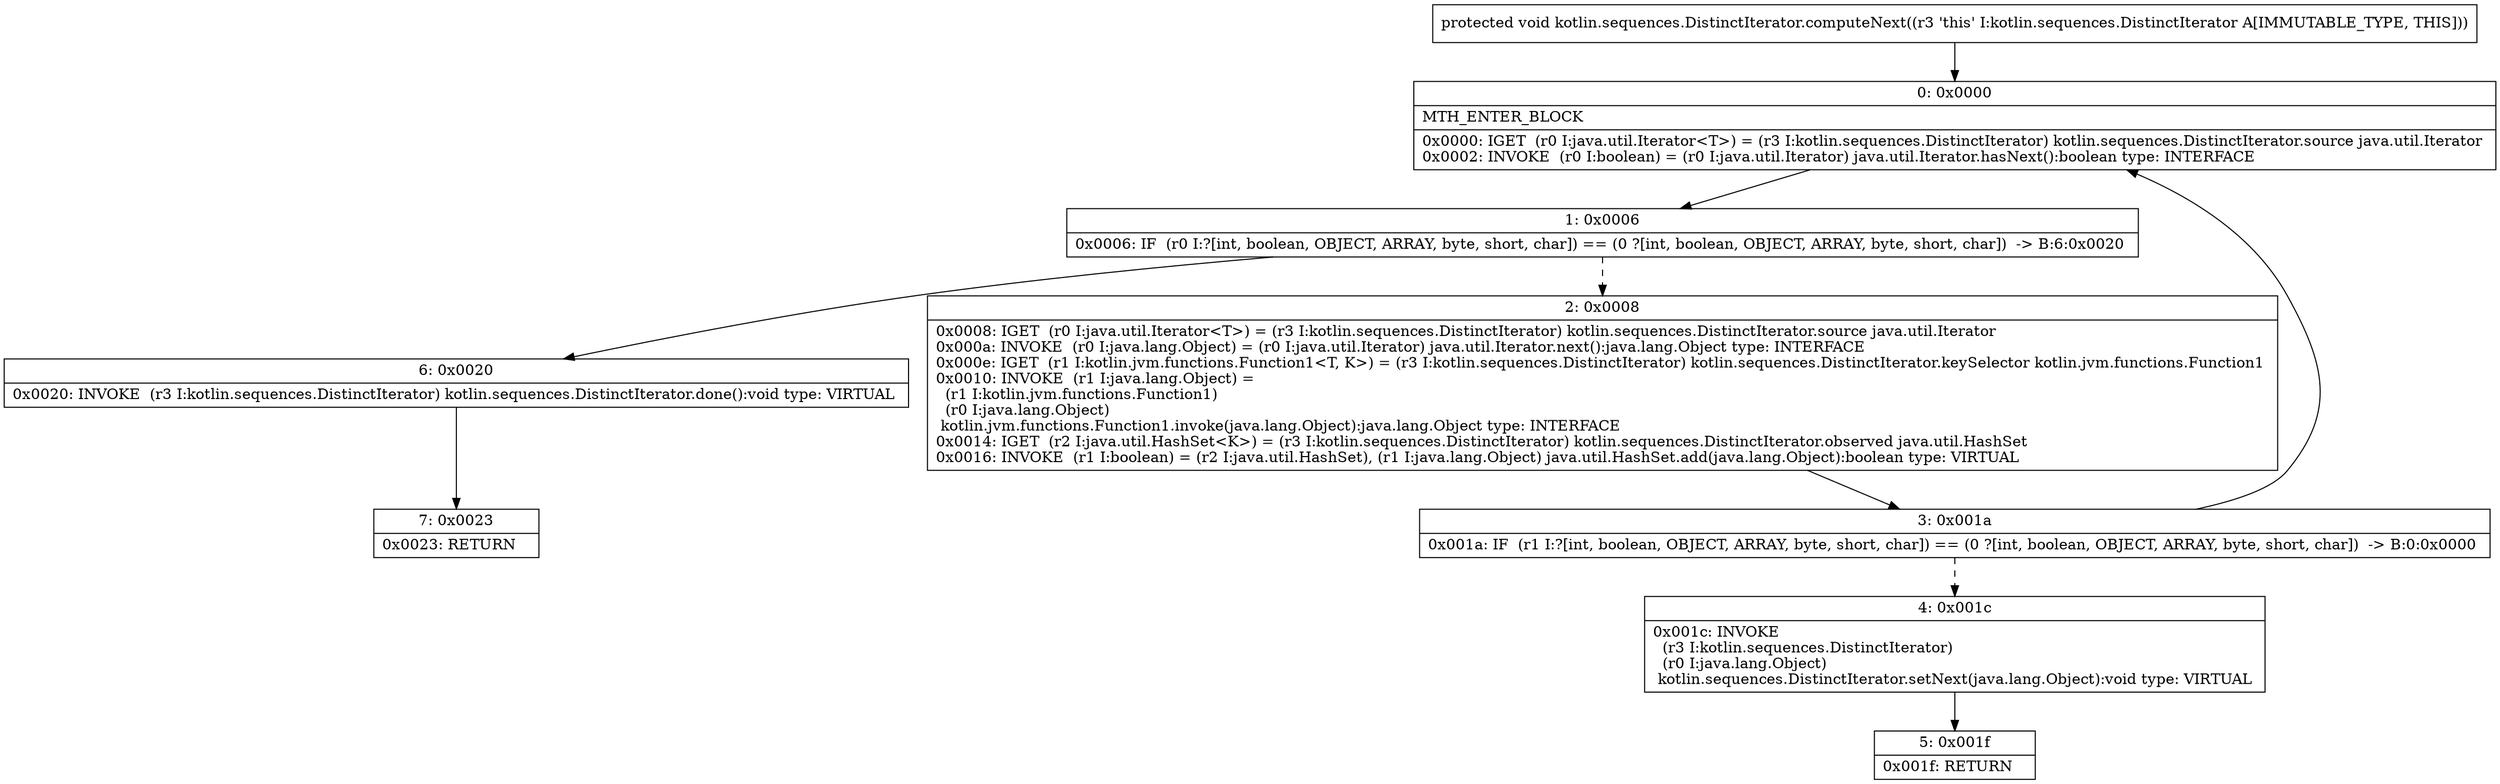 digraph "CFG forkotlin.sequences.DistinctIterator.computeNext()V" {
Node_0 [shape=record,label="{0\:\ 0x0000|MTH_ENTER_BLOCK\l|0x0000: IGET  (r0 I:java.util.Iterator\<T\>) = (r3 I:kotlin.sequences.DistinctIterator) kotlin.sequences.DistinctIterator.source java.util.Iterator \l0x0002: INVOKE  (r0 I:boolean) = (r0 I:java.util.Iterator) java.util.Iterator.hasNext():boolean type: INTERFACE \l}"];
Node_1 [shape=record,label="{1\:\ 0x0006|0x0006: IF  (r0 I:?[int, boolean, OBJECT, ARRAY, byte, short, char]) == (0 ?[int, boolean, OBJECT, ARRAY, byte, short, char])  \-\> B:6:0x0020 \l}"];
Node_2 [shape=record,label="{2\:\ 0x0008|0x0008: IGET  (r0 I:java.util.Iterator\<T\>) = (r3 I:kotlin.sequences.DistinctIterator) kotlin.sequences.DistinctIterator.source java.util.Iterator \l0x000a: INVOKE  (r0 I:java.lang.Object) = (r0 I:java.util.Iterator) java.util.Iterator.next():java.lang.Object type: INTERFACE \l0x000e: IGET  (r1 I:kotlin.jvm.functions.Function1\<T, K\>) = (r3 I:kotlin.sequences.DistinctIterator) kotlin.sequences.DistinctIterator.keySelector kotlin.jvm.functions.Function1 \l0x0010: INVOKE  (r1 I:java.lang.Object) = \l  (r1 I:kotlin.jvm.functions.Function1)\l  (r0 I:java.lang.Object)\l kotlin.jvm.functions.Function1.invoke(java.lang.Object):java.lang.Object type: INTERFACE \l0x0014: IGET  (r2 I:java.util.HashSet\<K\>) = (r3 I:kotlin.sequences.DistinctIterator) kotlin.sequences.DistinctIterator.observed java.util.HashSet \l0x0016: INVOKE  (r1 I:boolean) = (r2 I:java.util.HashSet), (r1 I:java.lang.Object) java.util.HashSet.add(java.lang.Object):boolean type: VIRTUAL \l}"];
Node_3 [shape=record,label="{3\:\ 0x001a|0x001a: IF  (r1 I:?[int, boolean, OBJECT, ARRAY, byte, short, char]) == (0 ?[int, boolean, OBJECT, ARRAY, byte, short, char])  \-\> B:0:0x0000 \l}"];
Node_4 [shape=record,label="{4\:\ 0x001c|0x001c: INVOKE  \l  (r3 I:kotlin.sequences.DistinctIterator)\l  (r0 I:java.lang.Object)\l kotlin.sequences.DistinctIterator.setNext(java.lang.Object):void type: VIRTUAL \l}"];
Node_5 [shape=record,label="{5\:\ 0x001f|0x001f: RETURN   \l}"];
Node_6 [shape=record,label="{6\:\ 0x0020|0x0020: INVOKE  (r3 I:kotlin.sequences.DistinctIterator) kotlin.sequences.DistinctIterator.done():void type: VIRTUAL \l}"];
Node_7 [shape=record,label="{7\:\ 0x0023|0x0023: RETURN   \l}"];
MethodNode[shape=record,label="{protected void kotlin.sequences.DistinctIterator.computeNext((r3 'this' I:kotlin.sequences.DistinctIterator A[IMMUTABLE_TYPE, THIS])) }"];
MethodNode -> Node_0;
Node_0 -> Node_1;
Node_1 -> Node_2[style=dashed];
Node_1 -> Node_6;
Node_2 -> Node_3;
Node_3 -> Node_0;
Node_3 -> Node_4[style=dashed];
Node_4 -> Node_5;
Node_6 -> Node_7;
}


